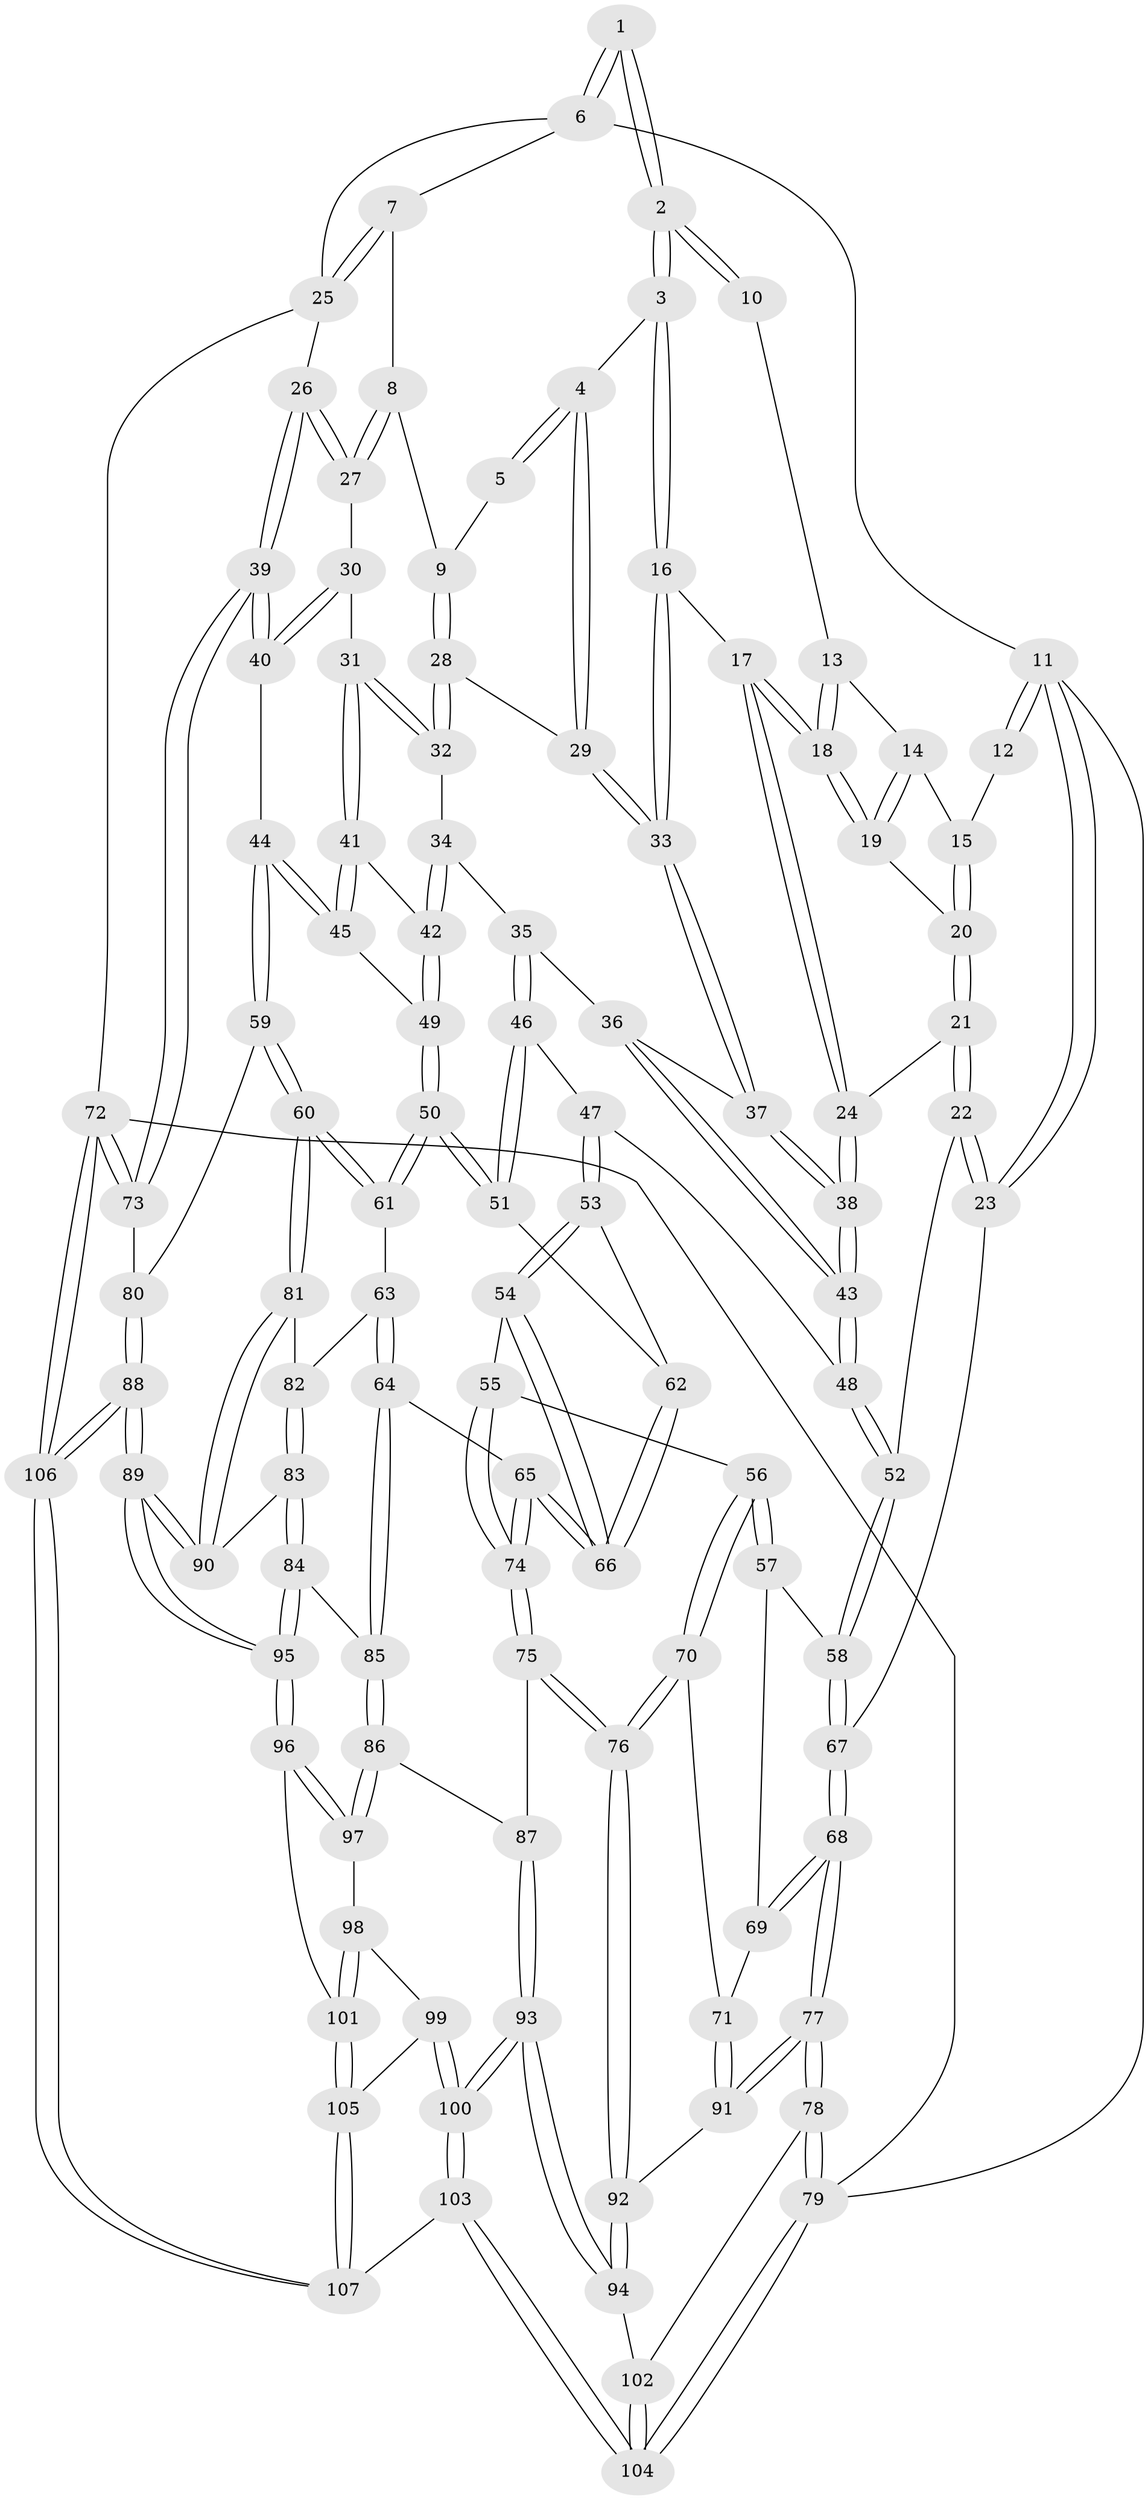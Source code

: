 // Generated by graph-tools (version 1.1) at 2025/11/02/27/25 16:11:53]
// undirected, 107 vertices, 264 edges
graph export_dot {
graph [start="1"]
  node [color=gray90,style=filled];
  1 [pos="+0.6370502289961506+0"];
  2 [pos="+0.37491559045947215+0"];
  3 [pos="+0.37882745910854426+0"];
  4 [pos="+0.4616632264750324+0.11769725468017686"];
  5 [pos="+0.5867356699951151+0.01124972673988535"];
  6 [pos="+0.8427991988809486+0"];
  7 [pos="+0.8135490196615361+0"];
  8 [pos="+0.7858870071820953+0.04543625211640606"];
  9 [pos="+0.5987938704419005+0.1366868444478225"];
  10 [pos="+0.3265087907186494+0"];
  11 [pos="+0+0"];
  12 [pos="+0.05066376798270445+0"];
  13 [pos="+0.1983403523320826+0.030234302916239242"];
  14 [pos="+0.15419258665978244+0.04344452862109455"];
  15 [pos="+0.09563478704649571+0.03730037024871011"];
  16 [pos="+0.2578423791240369+0.14812016602968353"];
  17 [pos="+0.23664920375759663+0.16015414877706585"];
  18 [pos="+0.23302782528274069+0.1546890395176071"];
  19 [pos="+0.17859642254524105+0.11052796518131787"];
  20 [pos="+0.08167913615541544+0.07194822859764953"];
  21 [pos="+0+0.20351678833624245"];
  22 [pos="+0+0.2234229941171437"];
  23 [pos="+0+0.23307189533039618"];
  24 [pos="+0.1907357794790349+0.25013443550475395"];
  25 [pos="+1+0.3285247293883643"];
  26 [pos="+1+0.3912483862929708"];
  27 [pos="+0.7930703569618461+0.18547922195440694"];
  28 [pos="+0.582362852338214+0.15216374142724004"];
  29 [pos="+0.46426890863130027+0.12987709297653777"];
  30 [pos="+0.7515158876400156+0.23559455302190924"];
  31 [pos="+0.6882778895936027+0.2776462078350813"];
  32 [pos="+0.5836566039241835+0.15547371951168945"];
  33 [pos="+0.43580026454131665+0.1656537591984628"];
  34 [pos="+0.5448768544116332+0.30033232524370546"];
  35 [pos="+0.4394872112039112+0.29084289695977544"];
  36 [pos="+0.4297292417290037+0.26946088846685556"];
  37 [pos="+0.4303846273651416+0.2079135235831278"];
  38 [pos="+0.19383938348688323+0.2558041353884853"];
  39 [pos="+1+0.45404397853180983"];
  40 [pos="+0.9261478072419291+0.49214833195688334"];
  41 [pos="+0.6723648146591376+0.32699151908920804"];
  42 [pos="+0.5750855519675314+0.32431913075055957"];
  43 [pos="+0.21258778902211353+0.29800205855121537"];
  44 [pos="+0.8209611453531832+0.5302012549937029"];
  45 [pos="+0.7099338026726755+0.42707539280808254"];
  46 [pos="+0.41165692410338617+0.43921089717014256"];
  47 [pos="+0.294922590146577+0.4282543459021494"];
  48 [pos="+0.22416033830166696+0.41280128622483353"];
  49 [pos="+0.5075603322896433+0.46230560905246476"];
  50 [pos="+0.4965943173810887+0.46914221970200726"];
  51 [pos="+0.4123110851083405+0.4398782124407069"];
  52 [pos="+0.18186785254671572+0.4582494698455211"];
  53 [pos="+0.3200512481577137+0.6035690482272014"];
  54 [pos="+0.31310167008732165+0.6191244590253255"];
  55 [pos="+0.2841011831358525+0.6288285241327061"];
  56 [pos="+0.20576321445221407+0.6029455438349058"];
  57 [pos="+0.1646089704684848+0.4972585445640896"];
  58 [pos="+0.16485744661514412+0.4872554083104381"];
  59 [pos="+0.8074633013947263+0.5498191438614477"];
  60 [pos="+0.7054754708551029+0.6252877076917146"];
  61 [pos="+0.5330461532849106+0.5594010403033239"];
  62 [pos="+0.3963414595029769+0.5025955235768327"];
  63 [pos="+0.4527272486835333+0.6689534882397185"];
  64 [pos="+0.4496196133853634+0.6712267420494675"];
  65 [pos="+0.4416654921402168+0.6685989878774348"];
  66 [pos="+0.42377931205690184+0.6541255931079211"];
  67 [pos="+0+0.42415202938857544"];
  68 [pos="+0+0.5012288621262717"];
  69 [pos="+0.05522913620779334+0.5877916773503715"];
  70 [pos="+0.1504472658017393+0.7013381286662747"];
  71 [pos="+0.05039541639279444+0.7013995750622992"];
  72 [pos="+1+1"];
  73 [pos="+1+1"];
  74 [pos="+0.3044267257121955+0.7542497981275869"];
  75 [pos="+0.30407187866668756+0.7553892120292917"];
  76 [pos="+0.19154477755427868+0.7796014126331089"];
  77 [pos="+0+0.8638156530688073"];
  78 [pos="+0+1"];
  79 [pos="+0+1"];
  80 [pos="+0.8483851387482666+0.7005821205649189"];
  81 [pos="+0.6923674931037731+0.65596474779232"];
  82 [pos="+0.6105315721007865+0.6889198375018616"];
  83 [pos="+0.5010198726648227+0.8063832971057961"];
  84 [pos="+0.49818591309681126+0.8090726307858302"];
  85 [pos="+0.47810822029827066+0.7980912858454978"];
  86 [pos="+0.3823245900438921+0.8340810630388893"];
  87 [pos="+0.3320355957751862+0.7942898568124531"];
  88 [pos="+0.8304135865741136+1"];
  89 [pos="+0.715822297929454+1"];
  90 [pos="+0.6932350540072418+0.7199061965469338"];
  91 [pos="+0+0.7808051926167405"];
  92 [pos="+0.17677688859513552+0.8348588253913136"];
  93 [pos="+0.2121215700975313+0.9093957018336589"];
  94 [pos="+0.18276267765911164+0.8742746935485137"];
  95 [pos="+0.6123996401859967+0.9484075530636994"];
  96 [pos="+0.4352465606938607+0.9422799378584596"];
  97 [pos="+0.3789766525854239+0.8444007229072709"];
  98 [pos="+0.3475162033240392+0.8884328518168984"];
  99 [pos="+0.31439252030432085+0.9194296601728555"];
  100 [pos="+0.23293637775552153+0.9466786213922476"];
  101 [pos="+0.4109273024486974+0.9584988922911352"];
  102 [pos="+0.1137324744906497+0.8995965216826153"];
  103 [pos="+0.1926837070267762+1"];
  104 [pos="+0.10486566707491239+1"];
  105 [pos="+0.38828585060524473+0.9882842449287967"];
  106 [pos="+0.8541235309363945+1"];
  107 [pos="+0.38169421670811793+1"];
  1 -- 2;
  1 -- 2;
  1 -- 6;
  1 -- 6;
  2 -- 3;
  2 -- 3;
  2 -- 10;
  2 -- 10;
  3 -- 4;
  3 -- 16;
  3 -- 16;
  4 -- 5;
  4 -- 5;
  4 -- 29;
  4 -- 29;
  5 -- 9;
  6 -- 7;
  6 -- 11;
  6 -- 25;
  7 -- 8;
  7 -- 25;
  7 -- 25;
  8 -- 9;
  8 -- 27;
  8 -- 27;
  9 -- 28;
  9 -- 28;
  10 -- 13;
  11 -- 12;
  11 -- 12;
  11 -- 23;
  11 -- 23;
  11 -- 79;
  12 -- 15;
  13 -- 14;
  13 -- 18;
  13 -- 18;
  14 -- 15;
  14 -- 19;
  14 -- 19;
  15 -- 20;
  15 -- 20;
  16 -- 17;
  16 -- 33;
  16 -- 33;
  17 -- 18;
  17 -- 18;
  17 -- 24;
  17 -- 24;
  18 -- 19;
  18 -- 19;
  19 -- 20;
  20 -- 21;
  20 -- 21;
  21 -- 22;
  21 -- 22;
  21 -- 24;
  22 -- 23;
  22 -- 23;
  22 -- 52;
  23 -- 67;
  24 -- 38;
  24 -- 38;
  25 -- 26;
  25 -- 72;
  26 -- 27;
  26 -- 27;
  26 -- 39;
  26 -- 39;
  27 -- 30;
  28 -- 29;
  28 -- 32;
  28 -- 32;
  29 -- 33;
  29 -- 33;
  30 -- 31;
  30 -- 40;
  30 -- 40;
  31 -- 32;
  31 -- 32;
  31 -- 41;
  31 -- 41;
  32 -- 34;
  33 -- 37;
  33 -- 37;
  34 -- 35;
  34 -- 42;
  34 -- 42;
  35 -- 36;
  35 -- 46;
  35 -- 46;
  36 -- 37;
  36 -- 43;
  36 -- 43;
  37 -- 38;
  37 -- 38;
  38 -- 43;
  38 -- 43;
  39 -- 40;
  39 -- 40;
  39 -- 73;
  39 -- 73;
  40 -- 44;
  41 -- 42;
  41 -- 45;
  41 -- 45;
  42 -- 49;
  42 -- 49;
  43 -- 48;
  43 -- 48;
  44 -- 45;
  44 -- 45;
  44 -- 59;
  44 -- 59;
  45 -- 49;
  46 -- 47;
  46 -- 51;
  46 -- 51;
  47 -- 48;
  47 -- 53;
  47 -- 53;
  48 -- 52;
  48 -- 52;
  49 -- 50;
  49 -- 50;
  50 -- 51;
  50 -- 51;
  50 -- 61;
  50 -- 61;
  51 -- 62;
  52 -- 58;
  52 -- 58;
  53 -- 54;
  53 -- 54;
  53 -- 62;
  54 -- 55;
  54 -- 66;
  54 -- 66;
  55 -- 56;
  55 -- 74;
  55 -- 74;
  56 -- 57;
  56 -- 57;
  56 -- 70;
  56 -- 70;
  57 -- 58;
  57 -- 69;
  58 -- 67;
  58 -- 67;
  59 -- 60;
  59 -- 60;
  59 -- 80;
  60 -- 61;
  60 -- 61;
  60 -- 81;
  60 -- 81;
  61 -- 63;
  62 -- 66;
  62 -- 66;
  63 -- 64;
  63 -- 64;
  63 -- 82;
  64 -- 65;
  64 -- 85;
  64 -- 85;
  65 -- 66;
  65 -- 66;
  65 -- 74;
  65 -- 74;
  67 -- 68;
  67 -- 68;
  68 -- 69;
  68 -- 69;
  68 -- 77;
  68 -- 77;
  69 -- 71;
  70 -- 71;
  70 -- 76;
  70 -- 76;
  71 -- 91;
  71 -- 91;
  72 -- 73;
  72 -- 73;
  72 -- 106;
  72 -- 106;
  72 -- 79;
  73 -- 80;
  74 -- 75;
  74 -- 75;
  75 -- 76;
  75 -- 76;
  75 -- 87;
  76 -- 92;
  76 -- 92;
  77 -- 78;
  77 -- 78;
  77 -- 91;
  77 -- 91;
  78 -- 79;
  78 -- 79;
  78 -- 102;
  79 -- 104;
  79 -- 104;
  80 -- 88;
  80 -- 88;
  81 -- 82;
  81 -- 90;
  81 -- 90;
  82 -- 83;
  82 -- 83;
  83 -- 84;
  83 -- 84;
  83 -- 90;
  84 -- 85;
  84 -- 95;
  84 -- 95;
  85 -- 86;
  85 -- 86;
  86 -- 87;
  86 -- 97;
  86 -- 97;
  87 -- 93;
  87 -- 93;
  88 -- 89;
  88 -- 89;
  88 -- 106;
  88 -- 106;
  89 -- 90;
  89 -- 90;
  89 -- 95;
  89 -- 95;
  91 -- 92;
  92 -- 94;
  92 -- 94;
  93 -- 94;
  93 -- 94;
  93 -- 100;
  93 -- 100;
  94 -- 102;
  95 -- 96;
  95 -- 96;
  96 -- 97;
  96 -- 97;
  96 -- 101;
  97 -- 98;
  98 -- 99;
  98 -- 101;
  98 -- 101;
  99 -- 100;
  99 -- 100;
  99 -- 105;
  100 -- 103;
  100 -- 103;
  101 -- 105;
  101 -- 105;
  102 -- 104;
  102 -- 104;
  103 -- 104;
  103 -- 104;
  103 -- 107;
  105 -- 107;
  105 -- 107;
  106 -- 107;
  106 -- 107;
}
